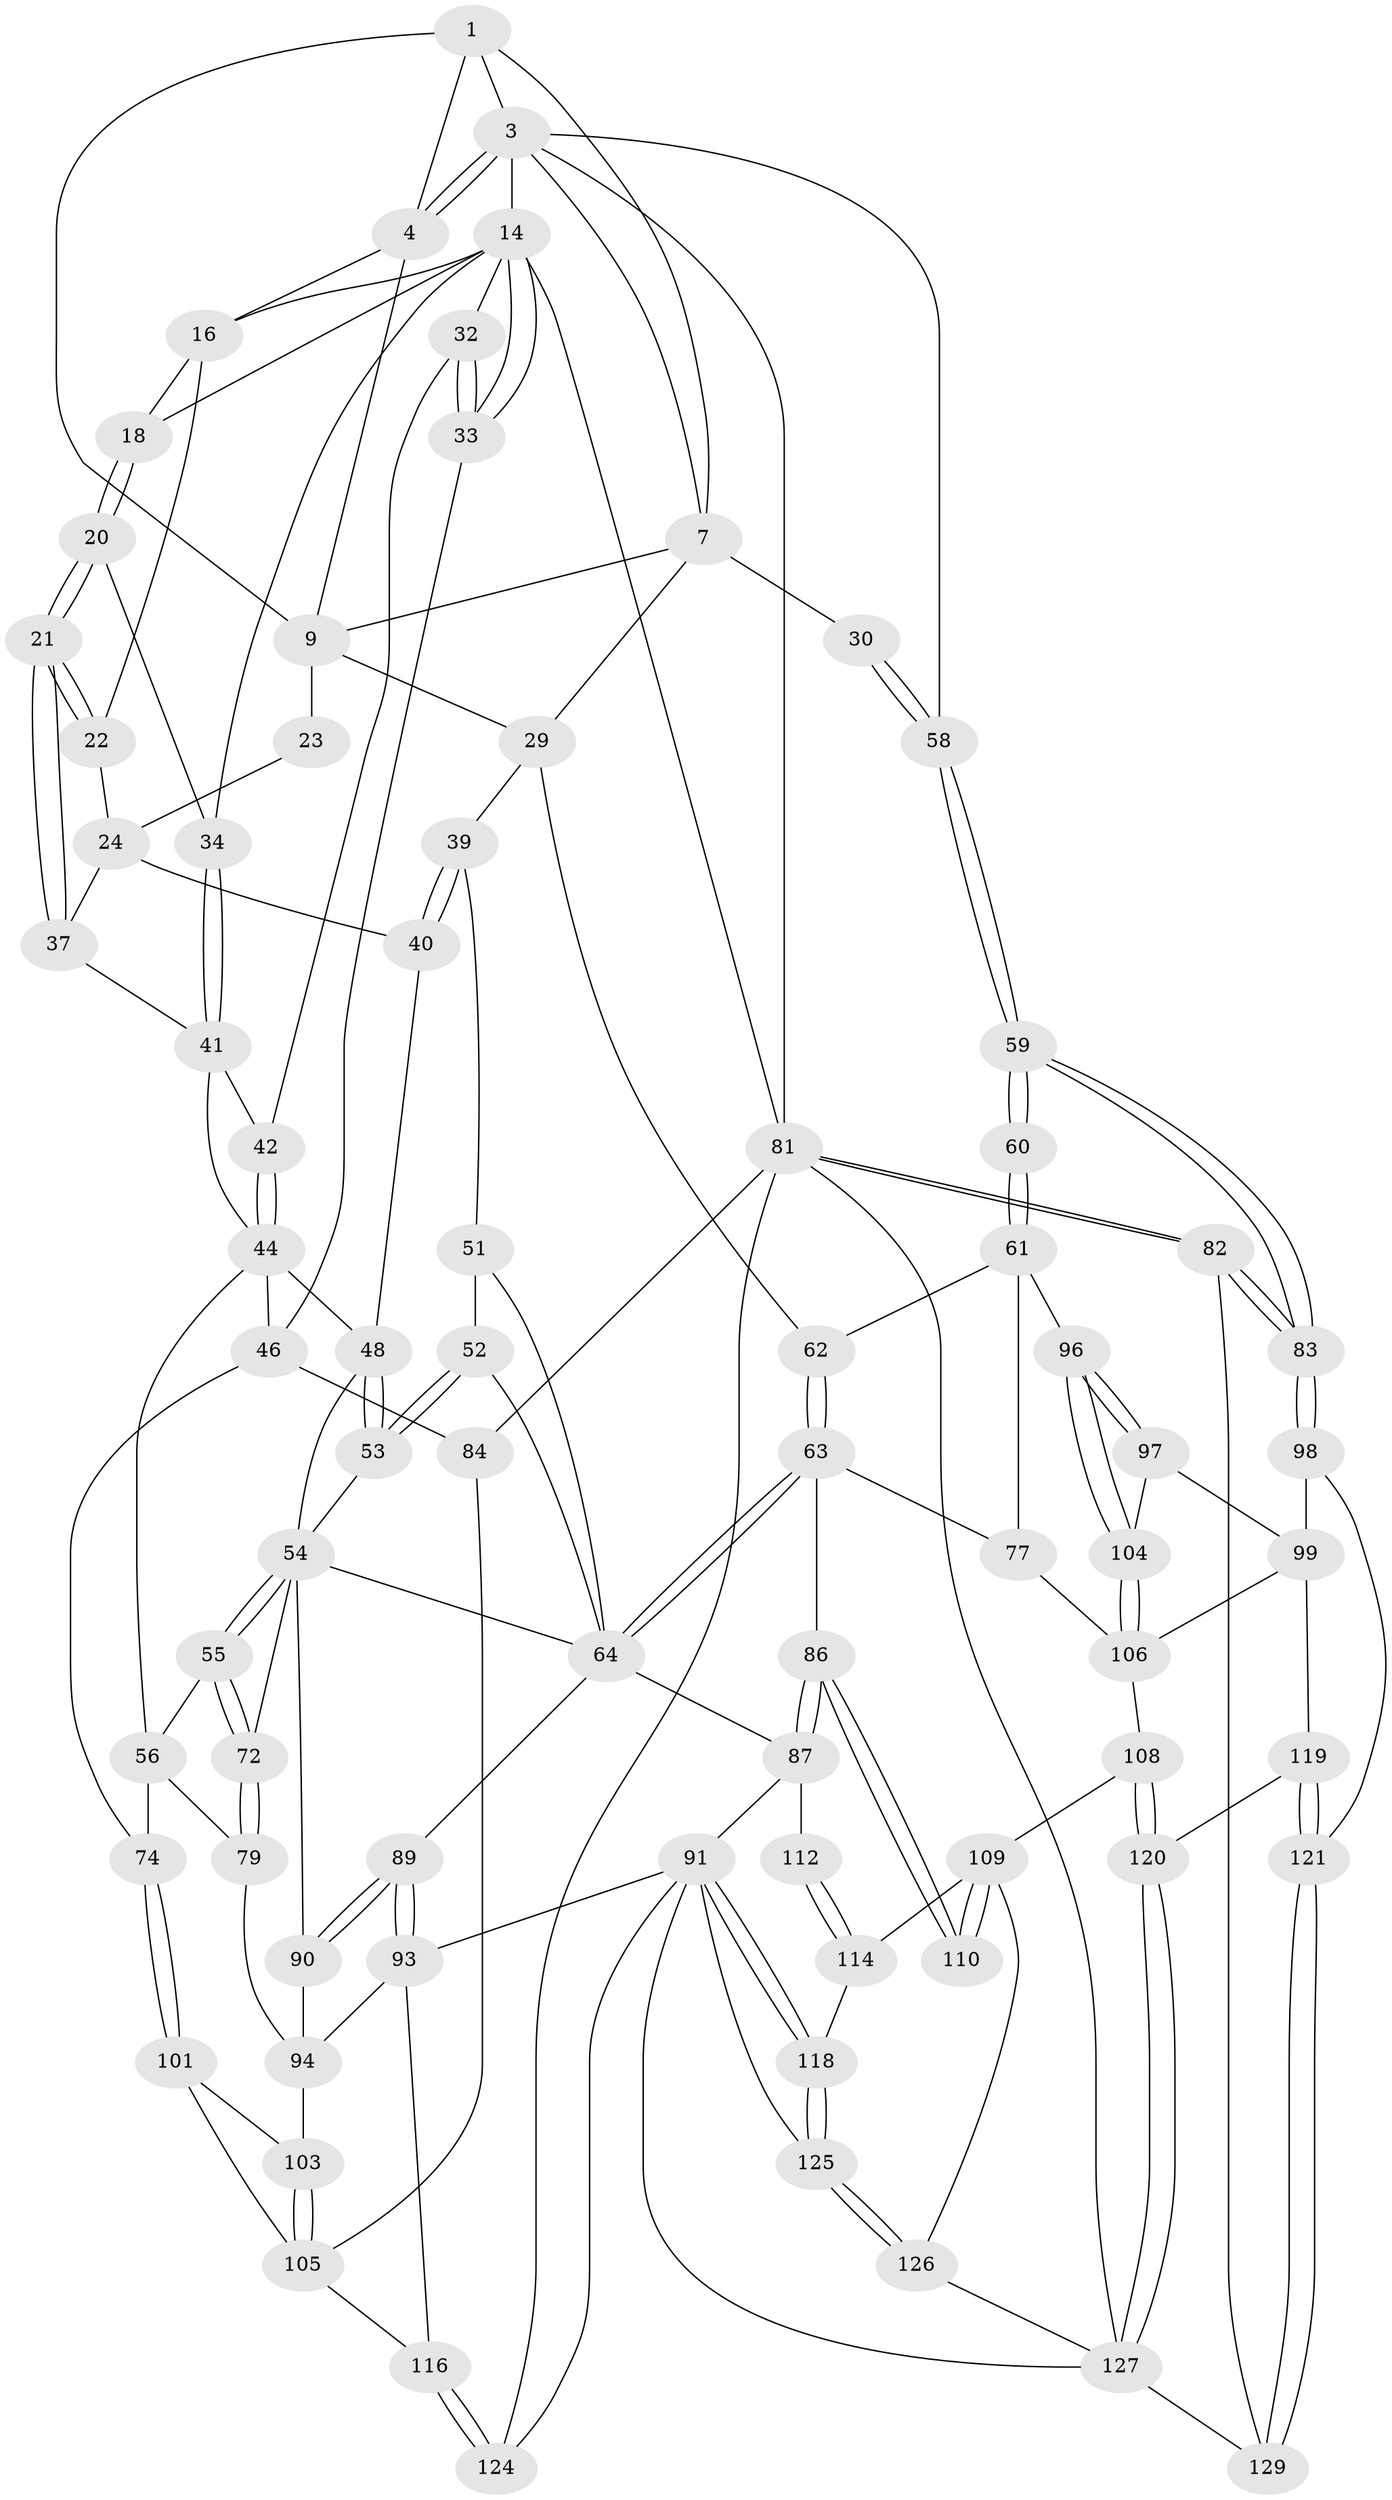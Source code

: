 // original degree distribution, {3: 0.038461538461538464, 4: 0.23076923076923078, 6: 0.26153846153846155, 5: 0.46923076923076923}
// Generated by graph-tools (version 1.1) at 2025/21/03/04/25 18:21:33]
// undirected, 78 vertices, 181 edges
graph export_dot {
graph [start="1"]
  node [color=gray90,style=filled];
  1 [pos="+0.8501323182993322+0.03945493745507563",super="+2+6"];
  3 [pos="+1+0",super="+13"];
  4 [pos="+0.6533160987625013+0",super="+5+12"];
  7 [pos="+0.8906398222712322+0.10332671495118396",super="+25+8"];
  9 [pos="+0.8019238301646192+0.11250139402397898",super="+10"];
  14 [pos="+0+0",super="+15"];
  16 [pos="+0.08997489629091063+0",super="+17"];
  18 [pos="+0.24573236002282586+0.08626604708563057"];
  20 [pos="+0.3601928293635253+0.14057729718191309"];
  21 [pos="+0.3898458543886392+0.14491574781053593"];
  22 [pos="+0.4857784042357595+0"];
  23 [pos="+0.6705329754268722+0.1906595655093184"];
  24 [pos="+0.603704563014012+0.18839993581478312",super="+35"];
  29 [pos="+0.810850228425398+0.3516442931593555",super="+38"];
  30 [pos="+0.8479720588336802+0.3417459582676201"];
  32 [pos="+0.005067777298529312+0.20839256589581595"];
  33 [pos="+0+0.09336906243954973"];
  34 [pos="+0.17737396611738152+0.20840615136708002"];
  37 [pos="+0.3909259733619937+0.15753415754699296"];
  39 [pos="+0.6393536969484785+0.39938966815577337"];
  40 [pos="+0.5829563203504267+0.352654769915661",super="+47"];
  41 [pos="+0.1966588505436243+0.3214972238661923",super="+43"];
  42 [pos="+0.02172796336685113+0.23179654914497783"];
  44 [pos="+0.07640847552051512+0.4094339361894712",super="+45+50"];
  46 [pos="+0+0.4388318735035566",super="+75"];
  48 [pos="+0.3854834485371192+0.3831117680535914",super="+49"];
  51 [pos="+0.5996130206760449+0.4412204028630229",super="+65"];
  52 [pos="+0.4772356188715119+0.4958778186624629",super="+66"];
  53 [pos="+0.40216128028446513+0.4810430372127915"];
  54 [pos="+0.24043147576471272+0.5012444182852923",super="+57"];
  55 [pos="+0.19206370504461315+0.5793590428449407"];
  56 [pos="+0.10991074753995224+0.5513646728721305",super="+73"];
  58 [pos="+1+0.3555648798104073"];
  59 [pos="+1+0.6256231225485605"];
  60 [pos="+0.9914996865873129+0.6398303976703368"];
  61 [pos="+0.8243058302630558+0.5585477665129892",super="+76"];
  62 [pos="+0.7709504712664748+0.4828541211162904"];
  63 [pos="+0.6271028871914819+0.6618541955344704",super="+78"];
  64 [pos="+0.5885773306465918+0.6387659576218738",super="+67"];
  72 [pos="+0.21748771064935327+0.6217111103688489"];
  74 [pos="+0+0.768688848272362"];
  77 [pos="+0.667640932053686+0.7279995354557168"];
  79 [pos="+0.1559323911294334+0.7177187373875179",super="+80"];
  81 [pos="+1+1",super="+85"];
  82 [pos="+1+0.9148661937077562"];
  83 [pos="+1+0.7708827903564129"];
  84 [pos="+0+1"];
  86 [pos="+0.6188163541870774+0.733885092976769"];
  87 [pos="+0.5354387884502547+0.7847145324762669",super="+88"];
  89 [pos="+0.3761911124368839+0.8423910560273673"];
  90 [pos="+0.3030821388413055+0.7086075166742916"];
  91 [pos="+0.4773884410225636+0.8489745732550751",super="+92"];
  93 [pos="+0.3773423251493599+0.8494043949618431",super="+115"];
  94 [pos="+0.2519725768501189+0.7921898023522517",super="+95"];
  96 [pos="+0.784999607095274+0.7335178999315299"];
  97 [pos="+0.9664091025926288+0.6632219213011059",super="+100"];
  98 [pos="+0.9957007204001479+0.8408306843299216"];
  99 [pos="+0.9320805076950869+0.8140134388969373",super="+111"];
  101 [pos="+0.0811597751883293+0.7815661548066659",super="+102"];
  103 [pos="+0.15536129001046262+0.806678039048041"];
  104 [pos="+0.8185900012816848+0.7894123805560282"];
  105 [pos="+0.1409422592660042+0.8331664755174623",super="+117"];
  106 [pos="+0.8244485988227335+0.8282916678171346",super="+107"];
  108 [pos="+0.6754141205660447+0.9006239021453487"];
  109 [pos="+0.6491602902634288+0.903091843303835",super="+113"];
  110 [pos="+0.6101448753829174+0.8408247857357242"];
  112 [pos="+0.594273703476532+0.8424186740676703"];
  114 [pos="+0.5489270380341326+0.897822893534278"];
  116 [pos="+0.2572522875543641+0.9166716887275229"];
  118 [pos="+0.5043885896243496+0.8884848305631129"];
  119 [pos="+0.8361790039399934+0.8840360727434484"];
  120 [pos="+0.7077568604412382+0.9339434190096028"];
  121 [pos="+0.8873803256911457+0.951447782009011"];
  124 [pos="+0.1705393743404384+1"];
  125 [pos="+0.498225960410013+0.9335802313276816"];
  126 [pos="+0.5798883800883793+1"];
  127 [pos="+0.7630051383420587+1",super="+130+128"];
  129 [pos="+0.887539891007+0.9524085102538523"];
  1 -- 3;
  1 -- 7;
  1 -- 9;
  1 -- 4;
  3 -- 4;
  3 -- 4;
  3 -- 81;
  3 -- 58;
  3 -- 14;
  3 -- 7;
  4 -- 9;
  4 -- 16;
  7 -- 30 [weight=2];
  7 -- 9;
  7 -- 29;
  9 -- 29;
  9 -- 23 [weight=2];
  14 -- 33;
  14 -- 33;
  14 -- 81;
  14 -- 16;
  14 -- 32;
  14 -- 18;
  14 -- 34;
  16 -- 18;
  16 -- 22;
  18 -- 20;
  18 -- 20;
  20 -- 21;
  20 -- 21;
  20 -- 34;
  21 -- 22;
  21 -- 22;
  21 -- 37;
  21 -- 37;
  22 -- 24;
  23 -- 24;
  24 -- 40 [weight=2];
  24 -- 37;
  29 -- 62;
  29 -- 39;
  30 -- 58;
  30 -- 58;
  32 -- 33;
  32 -- 33;
  32 -- 42;
  33 -- 46;
  34 -- 41;
  34 -- 41;
  37 -- 41;
  39 -- 40;
  39 -- 40;
  39 -- 51;
  40 -- 48;
  41 -- 42;
  41 -- 44;
  42 -- 44;
  42 -- 44;
  44 -- 56;
  44 -- 46;
  44 -- 48;
  46 -- 74;
  46 -- 84;
  48 -- 53;
  48 -- 53;
  48 -- 54;
  51 -- 52 [weight=2];
  51 -- 64;
  52 -- 53;
  52 -- 53;
  52 -- 64;
  53 -- 54;
  54 -- 55;
  54 -- 55;
  54 -- 72;
  54 -- 90;
  54 -- 64;
  55 -- 56;
  55 -- 72;
  55 -- 72;
  56 -- 74;
  56 -- 79;
  58 -- 59;
  58 -- 59;
  59 -- 60;
  59 -- 60;
  59 -- 83;
  59 -- 83;
  60 -- 61;
  60 -- 61;
  61 -- 62;
  61 -- 96;
  61 -- 77;
  62 -- 63;
  62 -- 63;
  63 -- 64;
  63 -- 64;
  63 -- 77;
  63 -- 86;
  64 -- 87;
  64 -- 89;
  72 -- 79;
  72 -- 79;
  74 -- 101;
  74 -- 101;
  77 -- 106;
  79 -- 94;
  81 -- 82;
  81 -- 82;
  81 -- 127;
  81 -- 124;
  81 -- 84;
  82 -- 83;
  82 -- 83;
  82 -- 129;
  83 -- 98;
  83 -- 98;
  84 -- 105;
  86 -- 87;
  86 -- 87;
  86 -- 110;
  86 -- 110;
  87 -- 112;
  87 -- 91;
  89 -- 90;
  89 -- 90;
  89 -- 93;
  89 -- 93;
  90 -- 94;
  91 -- 118;
  91 -- 118;
  91 -- 93;
  91 -- 124;
  91 -- 125;
  91 -- 127;
  93 -- 116;
  93 -- 94;
  94 -- 103;
  96 -- 97;
  96 -- 97;
  96 -- 104;
  96 -- 104;
  97 -- 104;
  97 -- 99;
  98 -- 99;
  98 -- 121;
  99 -- 106;
  99 -- 119;
  101 -- 105;
  101 -- 103;
  103 -- 105;
  103 -- 105;
  104 -- 106;
  104 -- 106;
  105 -- 116;
  106 -- 108;
  108 -- 109;
  108 -- 120;
  108 -- 120;
  109 -- 110;
  109 -- 110;
  109 -- 114;
  109 -- 126;
  112 -- 114;
  112 -- 114;
  114 -- 118;
  116 -- 124;
  116 -- 124;
  118 -- 125;
  118 -- 125;
  119 -- 120;
  119 -- 121;
  119 -- 121;
  120 -- 127;
  120 -- 127;
  121 -- 129;
  121 -- 129;
  125 -- 126;
  125 -- 126;
  126 -- 127;
  127 -- 129;
}
